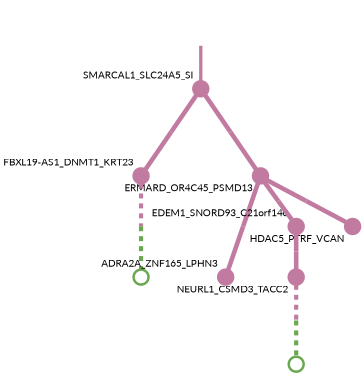 strict digraph  {
graph[splines=false]; nodesep=0.7; rankdir=TB; ranksep=0.6; forcelabels=true; dpi=600; size=2.5;
0 [color="#c27ba0ff", fillcolor="#c27ba0ff", fixedsize=true, fontname=Lato, fontsize="12pt", height="0.25", label="", penwidth=3, shape=circle, style=filled, xlabel=SMARCAL1_SLC24A5_SI];
1 [color="#c27ba0ff", fillcolor="#c27ba0ff", fixedsize=true, fontname=Lato, fontsize="12pt", height="0.25", label="", penwidth=3, shape=circle, style=filled, xlabel="FBXL19-AS1_DNMT1_KRT23"];
2 [color="#c27ba0ff", fillcolor="#c27ba0ff", fixedsize=true, fontname=Lato, fontsize="12pt", height="0.25", label="", penwidth=3, shape=circle, style=filled, xlabel=ERMARD_OR4C45_PSMD13];
7 [color="#6aa84fff", fillcolor="#6aa84fff", fixedsize=true, fontname=Lato, fontsize="12pt", height="0.25", label="", penwidth=3, shape=circle, style=solid, xlabel=""];
3 [color="#c27ba0ff", fillcolor="#c27ba0ff", fixedsize=true, fontname=Lato, fontsize="12pt", height="0.25", label="", penwidth=3, shape=circle, style=filled, xlabel=ADRA2A_ZNF165_LPHN3];
5 [color="#c27ba0ff", fillcolor="#c27ba0ff", fixedsize=true, fontname=Lato, fontsize="12pt", height="0.25", label="", penwidth=3, shape=circle, style=filled, xlabel=EDEM1_SNORD93_C21orf140];
6 [color="#c27ba0ff", fillcolor="#c27ba0ff", fixedsize=true, fontname=Lato, fontsize="12pt", height="0.25", label="", penwidth=3, shape=circle, style=filled, xlabel=HDAC5_PTRF_VCAN];
4 [color="#c27ba0ff", fillcolor="#c27ba0ff", fixedsize=true, fontname=Lato, fontsize="12pt", height="0.25", label="", penwidth=3, shape=circle, style=filled, xlabel=NEURL1_CSMD3_TACC2];
8 [color="#6aa84fff", fillcolor="#6aa84fff", fixedsize=true, fontname=Lato, fontsize="12pt", height="0.25", label="", penwidth=3, shape=circle, style=solid, xlabel=""];
normal [label="", penwidth=3, style=invis, xlabel=SMARCAL1_SLC24A5_SI];
0 -> 1  [arrowsize=0, color="#c27ba0ff;0.5:#c27ba0ff", minlen="2.0", penwidth="5.5", style=solid];
0 -> 2  [arrowsize=0, color="#c27ba0ff;0.5:#c27ba0ff", minlen="2.0", penwidth="5.5", style=solid];
1 -> 7  [arrowsize=0, color="#c27ba0ff;0.5:#6aa84fff", minlen="2.0", penwidth=5, style=dashed];
2 -> 3  [arrowsize=0, color="#c27ba0ff;0.5:#c27ba0ff", minlen="2.0", penwidth="5.5", style=solid];
2 -> 5  [arrowsize=0, color="#c27ba0ff;0.5:#c27ba0ff", minlen="1.0", penwidth="5.5", style=solid];
2 -> 6  [arrowsize=0, color="#c27ba0ff;0.5:#c27ba0ff", minlen="1.0", penwidth="5.5", style=solid];
5 -> 4  [arrowsize=0, color="#c27ba0ff;0.5:#c27ba0ff", minlen="1.8000000715255737", penwidth="5.5", style=solid];
4 -> 8  [arrowsize=0, color="#c27ba0ff;0.5:#6aa84fff", minlen="2.0", penwidth=5, style=dashed];
normal -> 0  [arrowsize=0, color="#c27ba0ff", label="", penwidth=4, style=solid];
}
